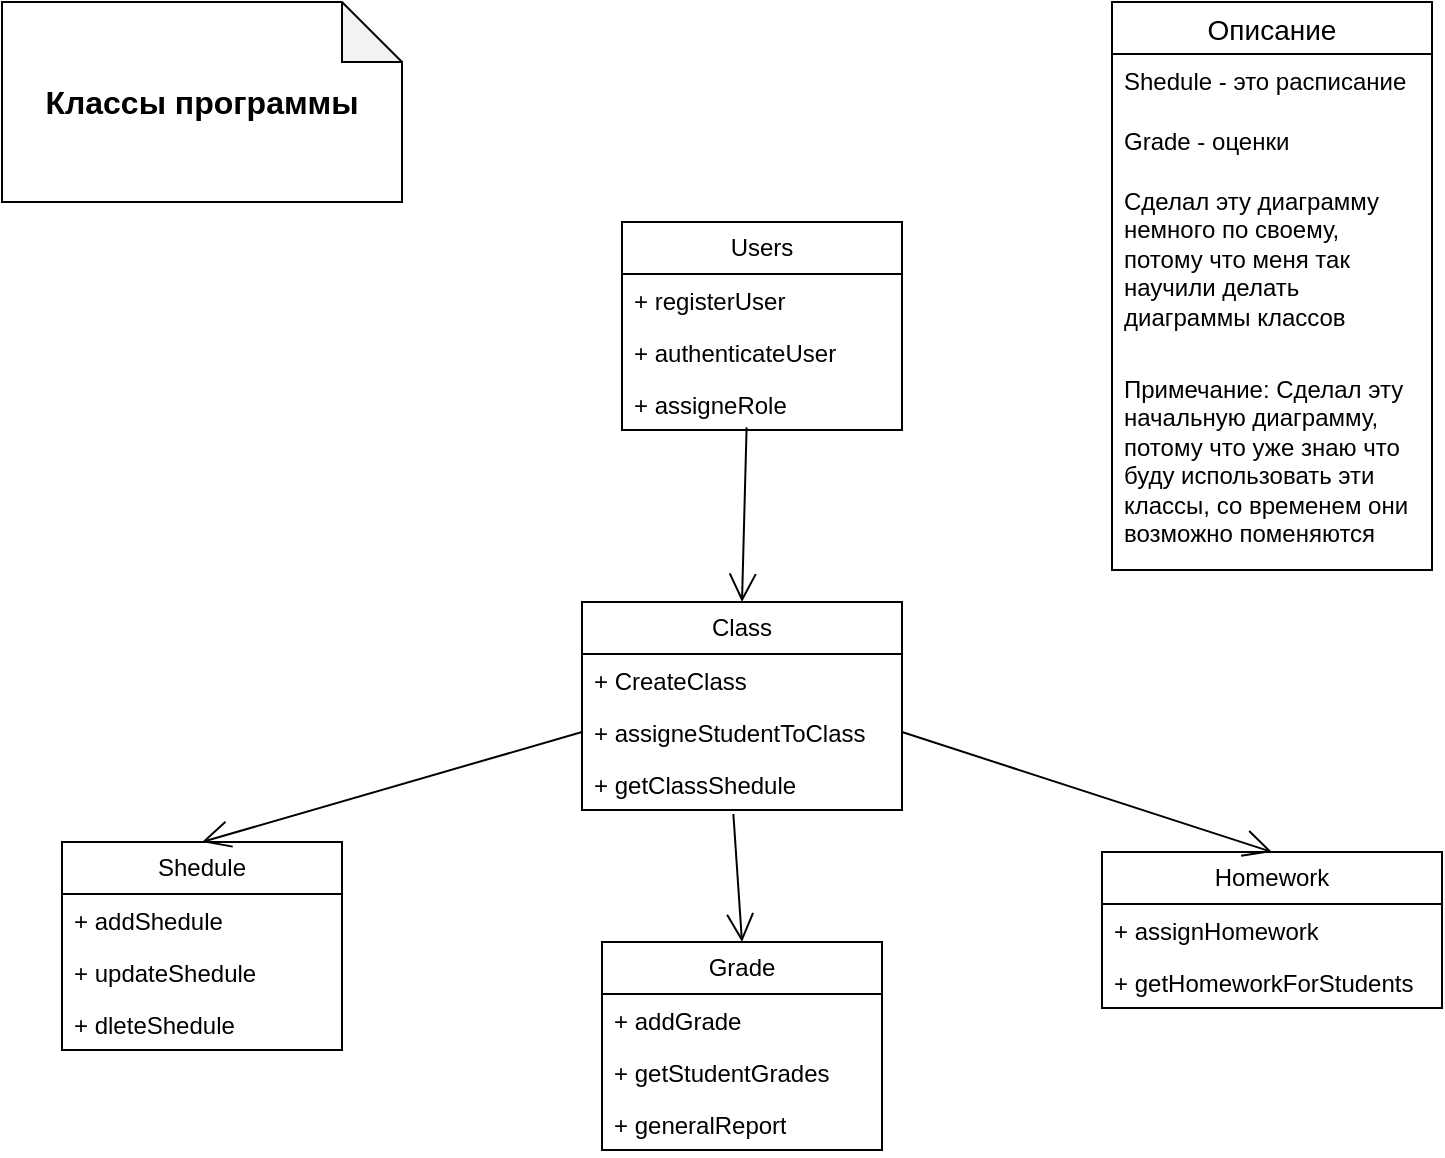 <mxfile version="26.0.14">
  <diagram name="Страница — 1" id="qs1NlBCHPYvGT5IOoXFo">
    <mxGraphModel dx="1453" dy="661" grid="1" gridSize="10" guides="1" tooltips="1" connect="1" arrows="1" fold="1" page="1" pageScale="1" pageWidth="827" pageHeight="1169" math="0" shadow="0">
      <root>
        <mxCell id="0" />
        <mxCell id="1" parent="0" />
        <mxCell id="uU5GyKaNLIpfIhnmyLNq-1" value="Классы программы" style="shape=note;whiteSpace=wrap;html=1;backgroundOutline=1;darkOpacity=0.05;fontSize=16;fontStyle=1" parent="1" vertex="1">
          <mxGeometry x="30" y="30" width="200" height="100" as="geometry" />
        </mxCell>
        <mxCell id="xPRh8CBvecyyeUrc3vqc-9" value="Users" style="swimlane;fontStyle=0;childLayout=stackLayout;horizontal=1;startSize=26;fillColor=none;horizontalStack=0;resizeParent=1;resizeParentMax=0;resizeLast=0;collapsible=1;marginBottom=0;whiteSpace=wrap;html=1;" vertex="1" parent="1">
          <mxGeometry x="340" y="140" width="140" height="104" as="geometry">
            <mxRectangle x="350" y="190" width="70" height="30" as="alternateBounds" />
          </mxGeometry>
        </mxCell>
        <mxCell id="xPRh8CBvecyyeUrc3vqc-10" value="+ registerUser" style="text;strokeColor=none;fillColor=none;align=left;verticalAlign=top;spacingLeft=4;spacingRight=4;overflow=hidden;rotatable=0;points=[[0,0.5],[1,0.5]];portConstraint=eastwest;whiteSpace=wrap;html=1;" vertex="1" parent="xPRh8CBvecyyeUrc3vqc-9">
          <mxGeometry y="26" width="140" height="26" as="geometry" />
        </mxCell>
        <mxCell id="xPRh8CBvecyyeUrc3vqc-11" value="+ authenticateUser" style="text;strokeColor=none;fillColor=none;align=left;verticalAlign=top;spacingLeft=4;spacingRight=4;overflow=hidden;rotatable=0;points=[[0,0.5],[1,0.5]];portConstraint=eastwest;whiteSpace=wrap;html=1;" vertex="1" parent="xPRh8CBvecyyeUrc3vqc-9">
          <mxGeometry y="52" width="140" height="26" as="geometry" />
        </mxCell>
        <mxCell id="xPRh8CBvecyyeUrc3vqc-12" value="+ assigneRole" style="text;strokeColor=none;fillColor=none;align=left;verticalAlign=top;spacingLeft=4;spacingRight=4;overflow=hidden;rotatable=0;points=[[0,0.5],[1,0.5]];portConstraint=eastwest;whiteSpace=wrap;html=1;" vertex="1" parent="xPRh8CBvecyyeUrc3vqc-9">
          <mxGeometry y="78" width="140" height="26" as="geometry" />
        </mxCell>
        <mxCell id="xPRh8CBvecyyeUrc3vqc-13" value="Class" style="swimlane;fontStyle=0;childLayout=stackLayout;horizontal=1;startSize=26;fillColor=none;horizontalStack=0;resizeParent=1;resizeParentMax=0;resizeLast=0;collapsible=1;marginBottom=0;whiteSpace=wrap;html=1;" vertex="1" parent="1">
          <mxGeometry x="320" y="330" width="160" height="104" as="geometry" />
        </mxCell>
        <mxCell id="xPRh8CBvecyyeUrc3vqc-14" value="+ CreateClass" style="text;strokeColor=none;fillColor=none;align=left;verticalAlign=top;spacingLeft=4;spacingRight=4;overflow=hidden;rotatable=0;points=[[0,0.5],[1,0.5]];portConstraint=eastwest;whiteSpace=wrap;html=1;" vertex="1" parent="xPRh8CBvecyyeUrc3vqc-13">
          <mxGeometry y="26" width="160" height="26" as="geometry" />
        </mxCell>
        <mxCell id="xPRh8CBvecyyeUrc3vqc-15" value="+ assigneStudentToClass" style="text;strokeColor=none;fillColor=none;align=left;verticalAlign=top;spacingLeft=4;spacingRight=4;overflow=hidden;rotatable=0;points=[[0,0.5],[1,0.5]];portConstraint=eastwest;whiteSpace=wrap;html=1;" vertex="1" parent="xPRh8CBvecyyeUrc3vqc-13">
          <mxGeometry y="52" width="160" height="26" as="geometry" />
        </mxCell>
        <mxCell id="xPRh8CBvecyyeUrc3vqc-16" value="+ getClassShedule" style="text;strokeColor=none;fillColor=none;align=left;verticalAlign=top;spacingLeft=4;spacingRight=4;overflow=hidden;rotatable=0;points=[[0,0.5],[1,0.5]];portConstraint=eastwest;whiteSpace=wrap;html=1;" vertex="1" parent="xPRh8CBvecyyeUrc3vqc-13">
          <mxGeometry y="78" width="160" height="26" as="geometry" />
        </mxCell>
        <mxCell id="xPRh8CBvecyyeUrc3vqc-17" value="Shedule" style="swimlane;fontStyle=0;childLayout=stackLayout;horizontal=1;startSize=26;fillColor=none;horizontalStack=0;resizeParent=1;resizeParentMax=0;resizeLast=0;collapsible=1;marginBottom=0;whiteSpace=wrap;html=1;" vertex="1" parent="1">
          <mxGeometry x="60" y="450" width="140" height="104" as="geometry" />
        </mxCell>
        <mxCell id="xPRh8CBvecyyeUrc3vqc-18" value="+ addShedule" style="text;strokeColor=none;fillColor=none;align=left;verticalAlign=top;spacingLeft=4;spacingRight=4;overflow=hidden;rotatable=0;points=[[0,0.5],[1,0.5]];portConstraint=eastwest;whiteSpace=wrap;html=1;" vertex="1" parent="xPRh8CBvecyyeUrc3vqc-17">
          <mxGeometry y="26" width="140" height="26" as="geometry" />
        </mxCell>
        <mxCell id="xPRh8CBvecyyeUrc3vqc-19" value="+ updateShedule" style="text;strokeColor=none;fillColor=none;align=left;verticalAlign=top;spacingLeft=4;spacingRight=4;overflow=hidden;rotatable=0;points=[[0,0.5],[1,0.5]];portConstraint=eastwest;whiteSpace=wrap;html=1;" vertex="1" parent="xPRh8CBvecyyeUrc3vqc-17">
          <mxGeometry y="52" width="140" height="26" as="geometry" />
        </mxCell>
        <mxCell id="xPRh8CBvecyyeUrc3vqc-20" value="+ dleteShedule" style="text;strokeColor=none;fillColor=none;align=left;verticalAlign=top;spacingLeft=4;spacingRight=4;overflow=hidden;rotatable=0;points=[[0,0.5],[1,0.5]];portConstraint=eastwest;whiteSpace=wrap;html=1;" vertex="1" parent="xPRh8CBvecyyeUrc3vqc-17">
          <mxGeometry y="78" width="140" height="26" as="geometry" />
        </mxCell>
        <mxCell id="xPRh8CBvecyyeUrc3vqc-21" value="Grade" style="swimlane;fontStyle=0;childLayout=stackLayout;horizontal=1;startSize=26;fillColor=none;horizontalStack=0;resizeParent=1;resizeParentMax=0;resizeLast=0;collapsible=1;marginBottom=0;whiteSpace=wrap;html=1;" vertex="1" parent="1">
          <mxGeometry x="330" y="500" width="140" height="104" as="geometry" />
        </mxCell>
        <mxCell id="xPRh8CBvecyyeUrc3vqc-22" value="+ addGrade" style="text;strokeColor=none;fillColor=none;align=left;verticalAlign=top;spacingLeft=4;spacingRight=4;overflow=hidden;rotatable=0;points=[[0,0.5],[1,0.5]];portConstraint=eastwest;whiteSpace=wrap;html=1;" vertex="1" parent="xPRh8CBvecyyeUrc3vqc-21">
          <mxGeometry y="26" width="140" height="26" as="geometry" />
        </mxCell>
        <mxCell id="xPRh8CBvecyyeUrc3vqc-23" value="+ getStudentGrades" style="text;strokeColor=none;fillColor=none;align=left;verticalAlign=top;spacingLeft=4;spacingRight=4;overflow=hidden;rotatable=0;points=[[0,0.5],[1,0.5]];portConstraint=eastwest;whiteSpace=wrap;html=1;" vertex="1" parent="xPRh8CBvecyyeUrc3vqc-21">
          <mxGeometry y="52" width="140" height="26" as="geometry" />
        </mxCell>
        <mxCell id="xPRh8CBvecyyeUrc3vqc-24" value="+ generalReport" style="text;strokeColor=none;fillColor=none;align=left;verticalAlign=top;spacingLeft=4;spacingRight=4;overflow=hidden;rotatable=0;points=[[0,0.5],[1,0.5]];portConstraint=eastwest;whiteSpace=wrap;html=1;" vertex="1" parent="xPRh8CBvecyyeUrc3vqc-21">
          <mxGeometry y="78" width="140" height="26" as="geometry" />
        </mxCell>
        <mxCell id="xPRh8CBvecyyeUrc3vqc-25" value="Homework" style="swimlane;fontStyle=0;childLayout=stackLayout;horizontal=1;startSize=26;fillColor=none;horizontalStack=0;resizeParent=1;resizeParentMax=0;resizeLast=0;collapsible=1;marginBottom=0;whiteSpace=wrap;html=1;" vertex="1" parent="1">
          <mxGeometry x="580" y="455" width="170" height="78" as="geometry" />
        </mxCell>
        <mxCell id="xPRh8CBvecyyeUrc3vqc-26" value="+ assignHomework" style="text;strokeColor=none;fillColor=none;align=left;verticalAlign=top;spacingLeft=4;spacingRight=4;overflow=hidden;rotatable=0;points=[[0,0.5],[1,0.5]];portConstraint=eastwest;whiteSpace=wrap;html=1;" vertex="1" parent="xPRh8CBvecyyeUrc3vqc-25">
          <mxGeometry y="26" width="170" height="26" as="geometry" />
        </mxCell>
        <mxCell id="xPRh8CBvecyyeUrc3vqc-27" value="+ getHomeworkForStudents" style="text;strokeColor=none;fillColor=none;align=left;verticalAlign=top;spacingLeft=4;spacingRight=4;overflow=hidden;rotatable=0;points=[[0,0.5],[1,0.5]];portConstraint=eastwest;whiteSpace=wrap;html=1;" vertex="1" parent="xPRh8CBvecyyeUrc3vqc-25">
          <mxGeometry y="52" width="170" height="26" as="geometry" />
        </mxCell>
        <mxCell id="xPRh8CBvecyyeUrc3vqc-29" value="" style="endArrow=open;endFill=1;endSize=12;html=1;rounded=0;exitX=0.445;exitY=0.949;exitDx=0;exitDy=0;exitPerimeter=0;entryX=0.5;entryY=0;entryDx=0;entryDy=0;" edge="1" parent="1" source="xPRh8CBvecyyeUrc3vqc-12" target="xPRh8CBvecyyeUrc3vqc-13">
          <mxGeometry width="160" relative="1" as="geometry">
            <mxPoint x="170" y="260" as="sourcePoint" />
            <mxPoint x="330" y="260" as="targetPoint" />
          </mxGeometry>
        </mxCell>
        <mxCell id="xPRh8CBvecyyeUrc3vqc-30" value="" style="endArrow=open;endFill=1;endSize=12;html=1;rounded=0;exitX=0;exitY=0.5;exitDx=0;exitDy=0;entryX=0.5;entryY=0;entryDx=0;entryDy=0;" edge="1" parent="1" source="xPRh8CBvecyyeUrc3vqc-15" target="xPRh8CBvecyyeUrc3vqc-17">
          <mxGeometry width="160" relative="1" as="geometry">
            <mxPoint x="220" y="630" as="sourcePoint" />
            <mxPoint x="380" y="630" as="targetPoint" />
          </mxGeometry>
        </mxCell>
        <mxCell id="xPRh8CBvecyyeUrc3vqc-31" value="" style="endArrow=open;endFill=1;endSize=12;html=1;rounded=0;exitX=1;exitY=0.5;exitDx=0;exitDy=0;entryX=0.5;entryY=0;entryDx=0;entryDy=0;" edge="1" parent="1" source="xPRh8CBvecyyeUrc3vqc-15" target="xPRh8CBvecyyeUrc3vqc-25">
          <mxGeometry width="160" relative="1" as="geometry">
            <mxPoint x="220" y="630" as="sourcePoint" />
            <mxPoint x="380" y="630" as="targetPoint" />
          </mxGeometry>
        </mxCell>
        <mxCell id="xPRh8CBvecyyeUrc3vqc-32" value="" style="endArrow=open;endFill=1;endSize=12;html=1;rounded=0;entryX=0.5;entryY=0;entryDx=0;entryDy=0;exitX=0.473;exitY=1.077;exitDx=0;exitDy=0;exitPerimeter=0;" edge="1" parent="1" source="xPRh8CBvecyyeUrc3vqc-16" target="xPRh8CBvecyyeUrc3vqc-21">
          <mxGeometry width="160" relative="1" as="geometry">
            <mxPoint x="430" y="460" as="sourcePoint" />
            <mxPoint x="380" y="630" as="targetPoint" />
          </mxGeometry>
        </mxCell>
        <mxCell id="xPRh8CBvecyyeUrc3vqc-51" value="Описание" style="swimlane;fontStyle=0;childLayout=stackLayout;horizontal=1;startSize=26;horizontalStack=0;resizeParent=1;resizeParentMax=0;resizeLast=0;collapsible=1;marginBottom=0;align=center;fontSize=14;" vertex="1" parent="1">
          <mxGeometry x="585" y="30" width="160" height="284" as="geometry" />
        </mxCell>
        <mxCell id="xPRh8CBvecyyeUrc3vqc-52" value="Shedule - это расписание" style="text;strokeColor=none;fillColor=none;spacingLeft=4;spacingRight=4;overflow=hidden;rotatable=0;points=[[0,0.5],[1,0.5]];portConstraint=eastwest;fontSize=12;whiteSpace=wrap;html=1;" vertex="1" parent="xPRh8CBvecyyeUrc3vqc-51">
          <mxGeometry y="26" width="160" height="30" as="geometry" />
        </mxCell>
        <mxCell id="xPRh8CBvecyyeUrc3vqc-56" value="Grade - оценки" style="text;strokeColor=none;fillColor=none;spacingLeft=4;spacingRight=4;overflow=hidden;rotatable=0;points=[[0,0.5],[1,0.5]];portConstraint=eastwest;fontSize=12;whiteSpace=wrap;html=1;" vertex="1" parent="xPRh8CBvecyyeUrc3vqc-51">
          <mxGeometry y="56" width="160" height="30" as="geometry" />
        </mxCell>
        <mxCell id="xPRh8CBvecyyeUrc3vqc-57" value="Сделал эту диаграмму немного по своему, потому что меня так научили делать диаграммы классов" style="text;strokeColor=none;fillColor=none;spacingLeft=4;spacingRight=4;overflow=hidden;rotatable=0;points=[[0,0.5],[1,0.5]];portConstraint=eastwest;fontSize=12;whiteSpace=wrap;html=1;" vertex="1" parent="xPRh8CBvecyyeUrc3vqc-51">
          <mxGeometry y="86" width="160" height="94" as="geometry" />
        </mxCell>
        <mxCell id="xPRh8CBvecyyeUrc3vqc-53" value="Примечание: Сделал эту начальную диаграмму, потому что уже знаю что буду использовать эти классы, со временем они возможно поменяются" style="text;strokeColor=none;fillColor=none;spacingLeft=4;spacingRight=4;overflow=hidden;rotatable=0;points=[[0,0.5],[1,0.5]];portConstraint=eastwest;fontSize=12;whiteSpace=wrap;html=1;" vertex="1" parent="xPRh8CBvecyyeUrc3vqc-51">
          <mxGeometry y="180" width="160" height="104" as="geometry" />
        </mxCell>
      </root>
    </mxGraphModel>
  </diagram>
</mxfile>
